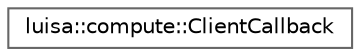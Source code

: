 digraph "类继承关系图"
{
 // LATEX_PDF_SIZE
  bgcolor="transparent";
  edge [fontname=Helvetica,fontsize=10,labelfontname=Helvetica,labelfontsize=10];
  node [fontname=Helvetica,fontsize=10,shape=box,height=0.2,width=0.4];
  rankdir="LR";
  Node0 [id="Node000000",label="luisa::compute::ClientCallback",height=0.2,width=0.4,color="grey40", fillcolor="white", style="filled",URL="$classluisa_1_1compute_1_1_client_callback.html",tooltip=" "];
}
